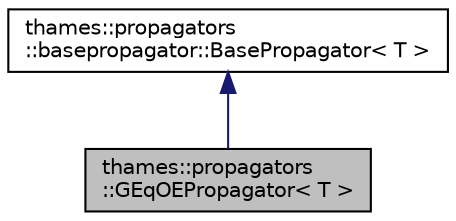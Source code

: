 digraph "thames::propagators::GEqOEPropagator&lt; T &gt;"
{
 // LATEX_PDF_SIZE
  edge [fontname="Helvetica",fontsize="10",labelfontname="Helvetica",labelfontsize="10"];
  node [fontname="Helvetica",fontsize="10",shape=record];
  Node1 [label="thames::propagators\l::GEqOEPropagator\< T \>",height=0.2,width=0.4,color="black", fillcolor="grey75", style="filled", fontcolor="black",tooltip="Propagator object for GEqOE."];
  Node2 -> Node1 [dir="back",color="midnightblue",fontsize="10",style="solid",fontname="Helvetica"];
  Node2 [label="thames::propagators\l::basepropagator::BasePropagator\< T \>",height=0.2,width=0.4,color="black", fillcolor="white", style="filled",URL="$classthames_1_1propagators_1_1basepropagator_1_1BasePropagator.html",tooltip="Base propagator abstract object."];
}
